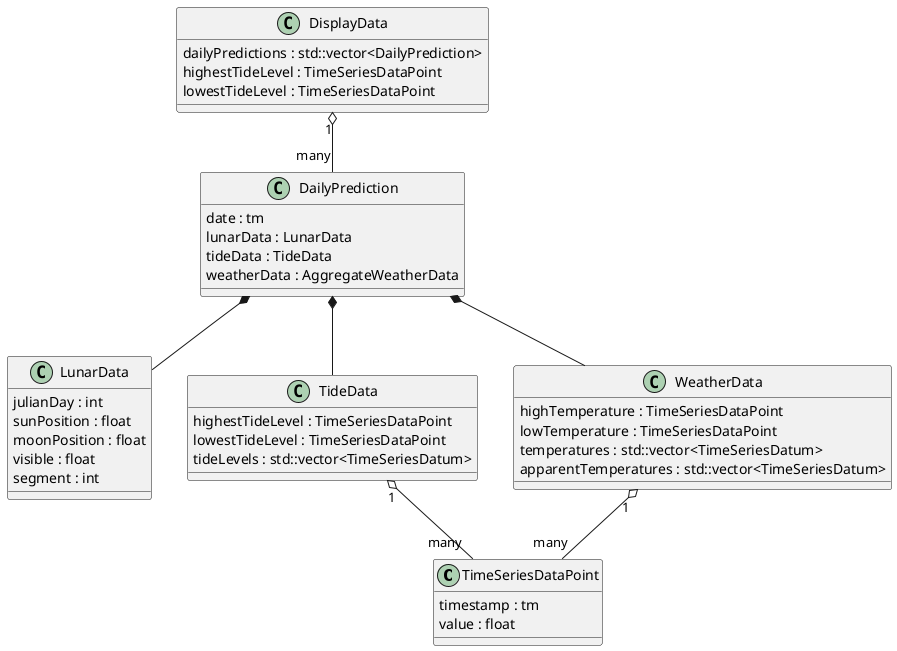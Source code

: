 @startuml
'https://plantuml.com/class-diagram

class TimeSeriesDataPoint {
    timestamp : tm
    value : float
}

class DisplayData {
    dailyPredictions : std::vector<DailyPrediction>
    highestTideLevel : TimeSeriesDataPoint
    lowestTideLevel : TimeSeriesDataPoint
}

class DailyPrediction {
    date : tm
    lunarData : LunarData
    tideData : TideData
    weatherData : AggregateWeatherData
}

class LunarData {
    julianDay : int
    sunPosition : float
    moonPosition : float
    visible : float
    segment : int
}

class TideData {
    highestTideLevel : TimeSeriesDataPoint
    lowestTideLevel : TimeSeriesDataPoint
    tideLevels : std::vector<TimeSeriesDatum>
}

class WeatherData {
    highTemperature : TimeSeriesDataPoint
    lowTemperature : TimeSeriesDataPoint
    temperatures : std::vector<TimeSeriesDatum>
    apparentTemperatures : std::vector<TimeSeriesDatum>
}

DisplayData "1" o-- "many" DailyPrediction
DailyPrediction *-- LunarData
DailyPrediction *-- TideData
DailyPrediction *-- WeatherData
TideData "1" o-- "many" TimeSeriesDataPoint
WeatherData "1" o-- "many" TimeSeriesDataPoint


@enduml